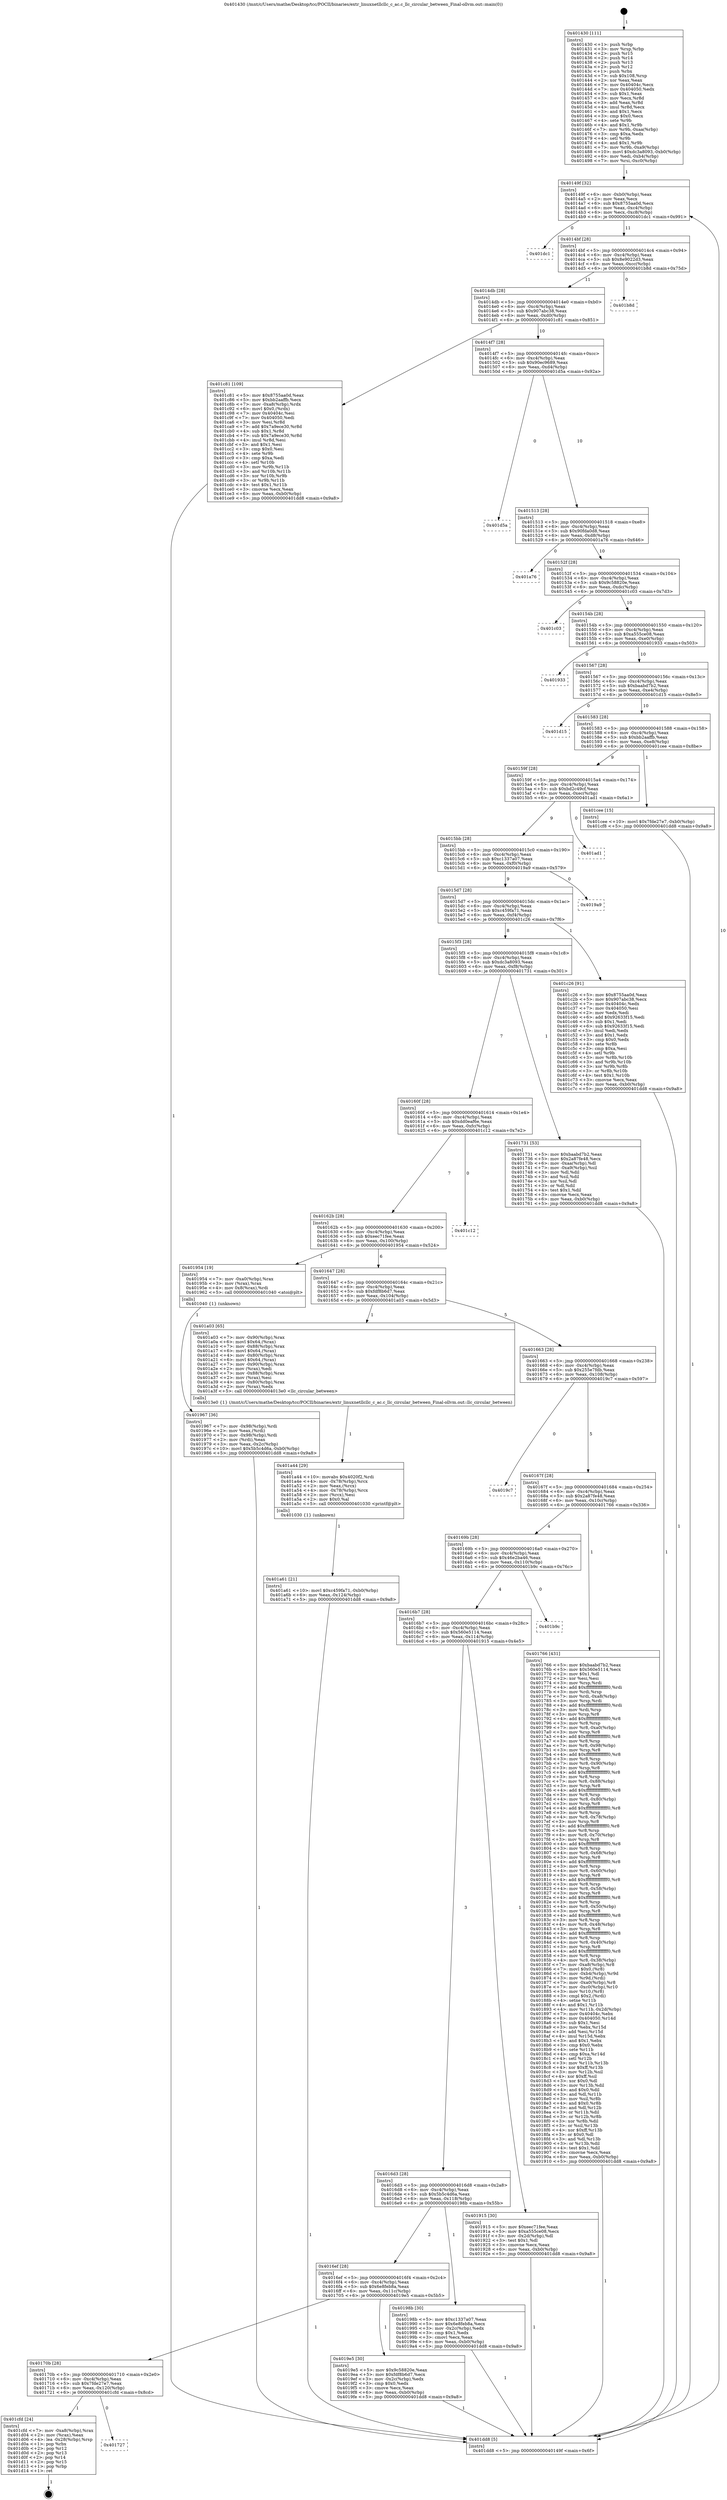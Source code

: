 digraph "0x401430" {
  label = "0x401430 (/mnt/c/Users/mathe/Desktop/tcc/POCII/binaries/extr_linuxnetllcllc_c_ac.c_llc_circular_between_Final-ollvm.out::main(0))"
  labelloc = "t"
  node[shape=record]

  Entry [label="",width=0.3,height=0.3,shape=circle,fillcolor=black,style=filled]
  "0x40149f" [label="{
     0x40149f [32]\l
     | [instrs]\l
     &nbsp;&nbsp;0x40149f \<+6\>: mov -0xb0(%rbp),%eax\l
     &nbsp;&nbsp;0x4014a5 \<+2\>: mov %eax,%ecx\l
     &nbsp;&nbsp;0x4014a7 \<+6\>: sub $0x8755aa0d,%ecx\l
     &nbsp;&nbsp;0x4014ad \<+6\>: mov %eax,-0xc4(%rbp)\l
     &nbsp;&nbsp;0x4014b3 \<+6\>: mov %ecx,-0xc8(%rbp)\l
     &nbsp;&nbsp;0x4014b9 \<+6\>: je 0000000000401dc1 \<main+0x991\>\l
  }"]
  "0x401dc1" [label="{
     0x401dc1\l
  }", style=dashed]
  "0x4014bf" [label="{
     0x4014bf [28]\l
     | [instrs]\l
     &nbsp;&nbsp;0x4014bf \<+5\>: jmp 00000000004014c4 \<main+0x94\>\l
     &nbsp;&nbsp;0x4014c4 \<+6\>: mov -0xc4(%rbp),%eax\l
     &nbsp;&nbsp;0x4014ca \<+5\>: sub $0x8e9022d3,%eax\l
     &nbsp;&nbsp;0x4014cf \<+6\>: mov %eax,-0xcc(%rbp)\l
     &nbsp;&nbsp;0x4014d5 \<+6\>: je 0000000000401b8d \<main+0x75d\>\l
  }"]
  Exit [label="",width=0.3,height=0.3,shape=circle,fillcolor=black,style=filled,peripheries=2]
  "0x401b8d" [label="{
     0x401b8d\l
  }", style=dashed]
  "0x4014db" [label="{
     0x4014db [28]\l
     | [instrs]\l
     &nbsp;&nbsp;0x4014db \<+5\>: jmp 00000000004014e0 \<main+0xb0\>\l
     &nbsp;&nbsp;0x4014e0 \<+6\>: mov -0xc4(%rbp),%eax\l
     &nbsp;&nbsp;0x4014e6 \<+5\>: sub $0x907abc38,%eax\l
     &nbsp;&nbsp;0x4014eb \<+6\>: mov %eax,-0xd0(%rbp)\l
     &nbsp;&nbsp;0x4014f1 \<+6\>: je 0000000000401c81 \<main+0x851\>\l
  }"]
  "0x401727" [label="{
     0x401727\l
  }", style=dashed]
  "0x401c81" [label="{
     0x401c81 [109]\l
     | [instrs]\l
     &nbsp;&nbsp;0x401c81 \<+5\>: mov $0x8755aa0d,%eax\l
     &nbsp;&nbsp;0x401c86 \<+5\>: mov $0xbb2aaffb,%ecx\l
     &nbsp;&nbsp;0x401c8b \<+7\>: mov -0xa8(%rbp),%rdx\l
     &nbsp;&nbsp;0x401c92 \<+6\>: movl $0x0,(%rdx)\l
     &nbsp;&nbsp;0x401c98 \<+7\>: mov 0x40404c,%esi\l
     &nbsp;&nbsp;0x401c9f \<+7\>: mov 0x404050,%edi\l
     &nbsp;&nbsp;0x401ca6 \<+3\>: mov %esi,%r8d\l
     &nbsp;&nbsp;0x401ca9 \<+7\>: add $0x7a9ece30,%r8d\l
     &nbsp;&nbsp;0x401cb0 \<+4\>: sub $0x1,%r8d\l
     &nbsp;&nbsp;0x401cb4 \<+7\>: sub $0x7a9ece30,%r8d\l
     &nbsp;&nbsp;0x401cbb \<+4\>: imul %r8d,%esi\l
     &nbsp;&nbsp;0x401cbf \<+3\>: and $0x1,%esi\l
     &nbsp;&nbsp;0x401cc2 \<+3\>: cmp $0x0,%esi\l
     &nbsp;&nbsp;0x401cc5 \<+4\>: sete %r9b\l
     &nbsp;&nbsp;0x401cc9 \<+3\>: cmp $0xa,%edi\l
     &nbsp;&nbsp;0x401ccc \<+4\>: setl %r10b\l
     &nbsp;&nbsp;0x401cd0 \<+3\>: mov %r9b,%r11b\l
     &nbsp;&nbsp;0x401cd3 \<+3\>: and %r10b,%r11b\l
     &nbsp;&nbsp;0x401cd6 \<+3\>: xor %r10b,%r9b\l
     &nbsp;&nbsp;0x401cd9 \<+3\>: or %r9b,%r11b\l
     &nbsp;&nbsp;0x401cdc \<+4\>: test $0x1,%r11b\l
     &nbsp;&nbsp;0x401ce0 \<+3\>: cmovne %ecx,%eax\l
     &nbsp;&nbsp;0x401ce3 \<+6\>: mov %eax,-0xb0(%rbp)\l
     &nbsp;&nbsp;0x401ce9 \<+5\>: jmp 0000000000401dd8 \<main+0x9a8\>\l
  }"]
  "0x4014f7" [label="{
     0x4014f7 [28]\l
     | [instrs]\l
     &nbsp;&nbsp;0x4014f7 \<+5\>: jmp 00000000004014fc \<main+0xcc\>\l
     &nbsp;&nbsp;0x4014fc \<+6\>: mov -0xc4(%rbp),%eax\l
     &nbsp;&nbsp;0x401502 \<+5\>: sub $0x90ec9689,%eax\l
     &nbsp;&nbsp;0x401507 \<+6\>: mov %eax,-0xd4(%rbp)\l
     &nbsp;&nbsp;0x40150d \<+6\>: je 0000000000401d5a \<main+0x92a\>\l
  }"]
  "0x401cfd" [label="{
     0x401cfd [24]\l
     | [instrs]\l
     &nbsp;&nbsp;0x401cfd \<+7\>: mov -0xa8(%rbp),%rax\l
     &nbsp;&nbsp;0x401d04 \<+2\>: mov (%rax),%eax\l
     &nbsp;&nbsp;0x401d06 \<+4\>: lea -0x28(%rbp),%rsp\l
     &nbsp;&nbsp;0x401d0a \<+1\>: pop %rbx\l
     &nbsp;&nbsp;0x401d0b \<+2\>: pop %r12\l
     &nbsp;&nbsp;0x401d0d \<+2\>: pop %r13\l
     &nbsp;&nbsp;0x401d0f \<+2\>: pop %r14\l
     &nbsp;&nbsp;0x401d11 \<+2\>: pop %r15\l
     &nbsp;&nbsp;0x401d13 \<+1\>: pop %rbp\l
     &nbsp;&nbsp;0x401d14 \<+1\>: ret\l
  }"]
  "0x401d5a" [label="{
     0x401d5a\l
  }", style=dashed]
  "0x401513" [label="{
     0x401513 [28]\l
     | [instrs]\l
     &nbsp;&nbsp;0x401513 \<+5\>: jmp 0000000000401518 \<main+0xe8\>\l
     &nbsp;&nbsp;0x401518 \<+6\>: mov -0xc4(%rbp),%eax\l
     &nbsp;&nbsp;0x40151e \<+5\>: sub $0x90fda0d8,%eax\l
     &nbsp;&nbsp;0x401523 \<+6\>: mov %eax,-0xd8(%rbp)\l
     &nbsp;&nbsp;0x401529 \<+6\>: je 0000000000401a76 \<main+0x646\>\l
  }"]
  "0x401a61" [label="{
     0x401a61 [21]\l
     | [instrs]\l
     &nbsp;&nbsp;0x401a61 \<+10\>: movl $0xc459fa71,-0xb0(%rbp)\l
     &nbsp;&nbsp;0x401a6b \<+6\>: mov %eax,-0x124(%rbp)\l
     &nbsp;&nbsp;0x401a71 \<+5\>: jmp 0000000000401dd8 \<main+0x9a8\>\l
  }"]
  "0x401a76" [label="{
     0x401a76\l
  }", style=dashed]
  "0x40152f" [label="{
     0x40152f [28]\l
     | [instrs]\l
     &nbsp;&nbsp;0x40152f \<+5\>: jmp 0000000000401534 \<main+0x104\>\l
     &nbsp;&nbsp;0x401534 \<+6\>: mov -0xc4(%rbp),%eax\l
     &nbsp;&nbsp;0x40153a \<+5\>: sub $0x9c58820e,%eax\l
     &nbsp;&nbsp;0x40153f \<+6\>: mov %eax,-0xdc(%rbp)\l
     &nbsp;&nbsp;0x401545 \<+6\>: je 0000000000401c03 \<main+0x7d3\>\l
  }"]
  "0x401a44" [label="{
     0x401a44 [29]\l
     | [instrs]\l
     &nbsp;&nbsp;0x401a44 \<+10\>: movabs $0x4020f2,%rdi\l
     &nbsp;&nbsp;0x401a4e \<+4\>: mov -0x78(%rbp),%rcx\l
     &nbsp;&nbsp;0x401a52 \<+2\>: mov %eax,(%rcx)\l
     &nbsp;&nbsp;0x401a54 \<+4\>: mov -0x78(%rbp),%rcx\l
     &nbsp;&nbsp;0x401a58 \<+2\>: mov (%rcx),%esi\l
     &nbsp;&nbsp;0x401a5a \<+2\>: mov $0x0,%al\l
     &nbsp;&nbsp;0x401a5c \<+5\>: call 0000000000401030 \<printf@plt\>\l
     | [calls]\l
     &nbsp;&nbsp;0x401030 \{1\} (unknown)\l
  }"]
  "0x401c03" [label="{
     0x401c03\l
  }", style=dashed]
  "0x40154b" [label="{
     0x40154b [28]\l
     | [instrs]\l
     &nbsp;&nbsp;0x40154b \<+5\>: jmp 0000000000401550 \<main+0x120\>\l
     &nbsp;&nbsp;0x401550 \<+6\>: mov -0xc4(%rbp),%eax\l
     &nbsp;&nbsp;0x401556 \<+5\>: sub $0xa555ce08,%eax\l
     &nbsp;&nbsp;0x40155b \<+6\>: mov %eax,-0xe0(%rbp)\l
     &nbsp;&nbsp;0x401561 \<+6\>: je 0000000000401933 \<main+0x503\>\l
  }"]
  "0x40170b" [label="{
     0x40170b [28]\l
     | [instrs]\l
     &nbsp;&nbsp;0x40170b \<+5\>: jmp 0000000000401710 \<main+0x2e0\>\l
     &nbsp;&nbsp;0x401710 \<+6\>: mov -0xc4(%rbp),%eax\l
     &nbsp;&nbsp;0x401716 \<+5\>: sub $0x7fde27e7,%eax\l
     &nbsp;&nbsp;0x40171b \<+6\>: mov %eax,-0x120(%rbp)\l
     &nbsp;&nbsp;0x401721 \<+6\>: je 0000000000401cfd \<main+0x8cd\>\l
  }"]
  "0x401933" [label="{
     0x401933\l
  }", style=dashed]
  "0x401567" [label="{
     0x401567 [28]\l
     | [instrs]\l
     &nbsp;&nbsp;0x401567 \<+5\>: jmp 000000000040156c \<main+0x13c\>\l
     &nbsp;&nbsp;0x40156c \<+6\>: mov -0xc4(%rbp),%eax\l
     &nbsp;&nbsp;0x401572 \<+5\>: sub $0xbaabd7b2,%eax\l
     &nbsp;&nbsp;0x401577 \<+6\>: mov %eax,-0xe4(%rbp)\l
     &nbsp;&nbsp;0x40157d \<+6\>: je 0000000000401d15 \<main+0x8e5\>\l
  }"]
  "0x4019e5" [label="{
     0x4019e5 [30]\l
     | [instrs]\l
     &nbsp;&nbsp;0x4019e5 \<+5\>: mov $0x9c58820e,%eax\l
     &nbsp;&nbsp;0x4019ea \<+5\>: mov $0xfdf8b6d7,%ecx\l
     &nbsp;&nbsp;0x4019ef \<+3\>: mov -0x2c(%rbp),%edx\l
     &nbsp;&nbsp;0x4019f2 \<+3\>: cmp $0x0,%edx\l
     &nbsp;&nbsp;0x4019f5 \<+3\>: cmove %ecx,%eax\l
     &nbsp;&nbsp;0x4019f8 \<+6\>: mov %eax,-0xb0(%rbp)\l
     &nbsp;&nbsp;0x4019fe \<+5\>: jmp 0000000000401dd8 \<main+0x9a8\>\l
  }"]
  "0x401d15" [label="{
     0x401d15\l
  }", style=dashed]
  "0x401583" [label="{
     0x401583 [28]\l
     | [instrs]\l
     &nbsp;&nbsp;0x401583 \<+5\>: jmp 0000000000401588 \<main+0x158\>\l
     &nbsp;&nbsp;0x401588 \<+6\>: mov -0xc4(%rbp),%eax\l
     &nbsp;&nbsp;0x40158e \<+5\>: sub $0xbb2aaffb,%eax\l
     &nbsp;&nbsp;0x401593 \<+6\>: mov %eax,-0xe8(%rbp)\l
     &nbsp;&nbsp;0x401599 \<+6\>: je 0000000000401cee \<main+0x8be\>\l
  }"]
  "0x4016ef" [label="{
     0x4016ef [28]\l
     | [instrs]\l
     &nbsp;&nbsp;0x4016ef \<+5\>: jmp 00000000004016f4 \<main+0x2c4\>\l
     &nbsp;&nbsp;0x4016f4 \<+6\>: mov -0xc4(%rbp),%eax\l
     &nbsp;&nbsp;0x4016fa \<+5\>: sub $0x6e8feb8a,%eax\l
     &nbsp;&nbsp;0x4016ff \<+6\>: mov %eax,-0x11c(%rbp)\l
     &nbsp;&nbsp;0x401705 \<+6\>: je 00000000004019e5 \<main+0x5b5\>\l
  }"]
  "0x401cee" [label="{
     0x401cee [15]\l
     | [instrs]\l
     &nbsp;&nbsp;0x401cee \<+10\>: movl $0x7fde27e7,-0xb0(%rbp)\l
     &nbsp;&nbsp;0x401cf8 \<+5\>: jmp 0000000000401dd8 \<main+0x9a8\>\l
  }"]
  "0x40159f" [label="{
     0x40159f [28]\l
     | [instrs]\l
     &nbsp;&nbsp;0x40159f \<+5\>: jmp 00000000004015a4 \<main+0x174\>\l
     &nbsp;&nbsp;0x4015a4 \<+6\>: mov -0xc4(%rbp),%eax\l
     &nbsp;&nbsp;0x4015aa \<+5\>: sub $0xbd2c49cf,%eax\l
     &nbsp;&nbsp;0x4015af \<+6\>: mov %eax,-0xec(%rbp)\l
     &nbsp;&nbsp;0x4015b5 \<+6\>: je 0000000000401ad1 \<main+0x6a1\>\l
  }"]
  "0x40198b" [label="{
     0x40198b [30]\l
     | [instrs]\l
     &nbsp;&nbsp;0x40198b \<+5\>: mov $0xc1337a07,%eax\l
     &nbsp;&nbsp;0x401990 \<+5\>: mov $0x6e8feb8a,%ecx\l
     &nbsp;&nbsp;0x401995 \<+3\>: mov -0x2c(%rbp),%edx\l
     &nbsp;&nbsp;0x401998 \<+3\>: cmp $0x1,%edx\l
     &nbsp;&nbsp;0x40199b \<+3\>: cmovl %ecx,%eax\l
     &nbsp;&nbsp;0x40199e \<+6\>: mov %eax,-0xb0(%rbp)\l
     &nbsp;&nbsp;0x4019a4 \<+5\>: jmp 0000000000401dd8 \<main+0x9a8\>\l
  }"]
  "0x401ad1" [label="{
     0x401ad1\l
  }", style=dashed]
  "0x4015bb" [label="{
     0x4015bb [28]\l
     | [instrs]\l
     &nbsp;&nbsp;0x4015bb \<+5\>: jmp 00000000004015c0 \<main+0x190\>\l
     &nbsp;&nbsp;0x4015c0 \<+6\>: mov -0xc4(%rbp),%eax\l
     &nbsp;&nbsp;0x4015c6 \<+5\>: sub $0xc1337a07,%eax\l
     &nbsp;&nbsp;0x4015cb \<+6\>: mov %eax,-0xf0(%rbp)\l
     &nbsp;&nbsp;0x4015d1 \<+6\>: je 00000000004019a9 \<main+0x579\>\l
  }"]
  "0x401967" [label="{
     0x401967 [36]\l
     | [instrs]\l
     &nbsp;&nbsp;0x401967 \<+7\>: mov -0x98(%rbp),%rdi\l
     &nbsp;&nbsp;0x40196e \<+2\>: mov %eax,(%rdi)\l
     &nbsp;&nbsp;0x401970 \<+7\>: mov -0x98(%rbp),%rdi\l
     &nbsp;&nbsp;0x401977 \<+2\>: mov (%rdi),%eax\l
     &nbsp;&nbsp;0x401979 \<+3\>: mov %eax,-0x2c(%rbp)\l
     &nbsp;&nbsp;0x40197c \<+10\>: movl $0x5b5c4d6a,-0xb0(%rbp)\l
     &nbsp;&nbsp;0x401986 \<+5\>: jmp 0000000000401dd8 \<main+0x9a8\>\l
  }"]
  "0x4019a9" [label="{
     0x4019a9\l
  }", style=dashed]
  "0x4015d7" [label="{
     0x4015d7 [28]\l
     | [instrs]\l
     &nbsp;&nbsp;0x4015d7 \<+5\>: jmp 00000000004015dc \<main+0x1ac\>\l
     &nbsp;&nbsp;0x4015dc \<+6\>: mov -0xc4(%rbp),%eax\l
     &nbsp;&nbsp;0x4015e2 \<+5\>: sub $0xc459fa71,%eax\l
     &nbsp;&nbsp;0x4015e7 \<+6\>: mov %eax,-0xf4(%rbp)\l
     &nbsp;&nbsp;0x4015ed \<+6\>: je 0000000000401c26 \<main+0x7f6\>\l
  }"]
  "0x4016d3" [label="{
     0x4016d3 [28]\l
     | [instrs]\l
     &nbsp;&nbsp;0x4016d3 \<+5\>: jmp 00000000004016d8 \<main+0x2a8\>\l
     &nbsp;&nbsp;0x4016d8 \<+6\>: mov -0xc4(%rbp),%eax\l
     &nbsp;&nbsp;0x4016de \<+5\>: sub $0x5b5c4d6a,%eax\l
     &nbsp;&nbsp;0x4016e3 \<+6\>: mov %eax,-0x118(%rbp)\l
     &nbsp;&nbsp;0x4016e9 \<+6\>: je 000000000040198b \<main+0x55b\>\l
  }"]
  "0x401c26" [label="{
     0x401c26 [91]\l
     | [instrs]\l
     &nbsp;&nbsp;0x401c26 \<+5\>: mov $0x8755aa0d,%eax\l
     &nbsp;&nbsp;0x401c2b \<+5\>: mov $0x907abc38,%ecx\l
     &nbsp;&nbsp;0x401c30 \<+7\>: mov 0x40404c,%edx\l
     &nbsp;&nbsp;0x401c37 \<+7\>: mov 0x404050,%esi\l
     &nbsp;&nbsp;0x401c3e \<+2\>: mov %edx,%edi\l
     &nbsp;&nbsp;0x401c40 \<+6\>: add $0x92633f15,%edi\l
     &nbsp;&nbsp;0x401c46 \<+3\>: sub $0x1,%edi\l
     &nbsp;&nbsp;0x401c49 \<+6\>: sub $0x92633f15,%edi\l
     &nbsp;&nbsp;0x401c4f \<+3\>: imul %edi,%edx\l
     &nbsp;&nbsp;0x401c52 \<+3\>: and $0x1,%edx\l
     &nbsp;&nbsp;0x401c55 \<+3\>: cmp $0x0,%edx\l
     &nbsp;&nbsp;0x401c58 \<+4\>: sete %r8b\l
     &nbsp;&nbsp;0x401c5c \<+3\>: cmp $0xa,%esi\l
     &nbsp;&nbsp;0x401c5f \<+4\>: setl %r9b\l
     &nbsp;&nbsp;0x401c63 \<+3\>: mov %r8b,%r10b\l
     &nbsp;&nbsp;0x401c66 \<+3\>: and %r9b,%r10b\l
     &nbsp;&nbsp;0x401c69 \<+3\>: xor %r9b,%r8b\l
     &nbsp;&nbsp;0x401c6c \<+3\>: or %r8b,%r10b\l
     &nbsp;&nbsp;0x401c6f \<+4\>: test $0x1,%r10b\l
     &nbsp;&nbsp;0x401c73 \<+3\>: cmovne %ecx,%eax\l
     &nbsp;&nbsp;0x401c76 \<+6\>: mov %eax,-0xb0(%rbp)\l
     &nbsp;&nbsp;0x401c7c \<+5\>: jmp 0000000000401dd8 \<main+0x9a8\>\l
  }"]
  "0x4015f3" [label="{
     0x4015f3 [28]\l
     | [instrs]\l
     &nbsp;&nbsp;0x4015f3 \<+5\>: jmp 00000000004015f8 \<main+0x1c8\>\l
     &nbsp;&nbsp;0x4015f8 \<+6\>: mov -0xc4(%rbp),%eax\l
     &nbsp;&nbsp;0x4015fe \<+5\>: sub $0xdc3a8093,%eax\l
     &nbsp;&nbsp;0x401603 \<+6\>: mov %eax,-0xf8(%rbp)\l
     &nbsp;&nbsp;0x401609 \<+6\>: je 0000000000401731 \<main+0x301\>\l
  }"]
  "0x401915" [label="{
     0x401915 [30]\l
     | [instrs]\l
     &nbsp;&nbsp;0x401915 \<+5\>: mov $0xeec71fee,%eax\l
     &nbsp;&nbsp;0x40191a \<+5\>: mov $0xa555ce08,%ecx\l
     &nbsp;&nbsp;0x40191f \<+3\>: mov -0x2d(%rbp),%dl\l
     &nbsp;&nbsp;0x401922 \<+3\>: test $0x1,%dl\l
     &nbsp;&nbsp;0x401925 \<+3\>: cmovne %ecx,%eax\l
     &nbsp;&nbsp;0x401928 \<+6\>: mov %eax,-0xb0(%rbp)\l
     &nbsp;&nbsp;0x40192e \<+5\>: jmp 0000000000401dd8 \<main+0x9a8\>\l
  }"]
  "0x401731" [label="{
     0x401731 [53]\l
     | [instrs]\l
     &nbsp;&nbsp;0x401731 \<+5\>: mov $0xbaabd7b2,%eax\l
     &nbsp;&nbsp;0x401736 \<+5\>: mov $0x2a87fe48,%ecx\l
     &nbsp;&nbsp;0x40173b \<+6\>: mov -0xaa(%rbp),%dl\l
     &nbsp;&nbsp;0x401741 \<+7\>: mov -0xa9(%rbp),%sil\l
     &nbsp;&nbsp;0x401748 \<+3\>: mov %dl,%dil\l
     &nbsp;&nbsp;0x40174b \<+3\>: and %sil,%dil\l
     &nbsp;&nbsp;0x40174e \<+3\>: xor %sil,%dl\l
     &nbsp;&nbsp;0x401751 \<+3\>: or %dl,%dil\l
     &nbsp;&nbsp;0x401754 \<+4\>: test $0x1,%dil\l
     &nbsp;&nbsp;0x401758 \<+3\>: cmovne %ecx,%eax\l
     &nbsp;&nbsp;0x40175b \<+6\>: mov %eax,-0xb0(%rbp)\l
     &nbsp;&nbsp;0x401761 \<+5\>: jmp 0000000000401dd8 \<main+0x9a8\>\l
  }"]
  "0x40160f" [label="{
     0x40160f [28]\l
     | [instrs]\l
     &nbsp;&nbsp;0x40160f \<+5\>: jmp 0000000000401614 \<main+0x1e4\>\l
     &nbsp;&nbsp;0x401614 \<+6\>: mov -0xc4(%rbp),%eax\l
     &nbsp;&nbsp;0x40161a \<+5\>: sub $0xdd0eaf6e,%eax\l
     &nbsp;&nbsp;0x40161f \<+6\>: mov %eax,-0xfc(%rbp)\l
     &nbsp;&nbsp;0x401625 \<+6\>: je 0000000000401c12 \<main+0x7e2\>\l
  }"]
  "0x401dd8" [label="{
     0x401dd8 [5]\l
     | [instrs]\l
     &nbsp;&nbsp;0x401dd8 \<+5\>: jmp 000000000040149f \<main+0x6f\>\l
  }"]
  "0x401430" [label="{
     0x401430 [111]\l
     | [instrs]\l
     &nbsp;&nbsp;0x401430 \<+1\>: push %rbp\l
     &nbsp;&nbsp;0x401431 \<+3\>: mov %rsp,%rbp\l
     &nbsp;&nbsp;0x401434 \<+2\>: push %r15\l
     &nbsp;&nbsp;0x401436 \<+2\>: push %r14\l
     &nbsp;&nbsp;0x401438 \<+2\>: push %r13\l
     &nbsp;&nbsp;0x40143a \<+2\>: push %r12\l
     &nbsp;&nbsp;0x40143c \<+1\>: push %rbx\l
     &nbsp;&nbsp;0x40143d \<+7\>: sub $0x108,%rsp\l
     &nbsp;&nbsp;0x401444 \<+2\>: xor %eax,%eax\l
     &nbsp;&nbsp;0x401446 \<+7\>: mov 0x40404c,%ecx\l
     &nbsp;&nbsp;0x40144d \<+7\>: mov 0x404050,%edx\l
     &nbsp;&nbsp;0x401454 \<+3\>: sub $0x1,%eax\l
     &nbsp;&nbsp;0x401457 \<+3\>: mov %ecx,%r8d\l
     &nbsp;&nbsp;0x40145a \<+3\>: add %eax,%r8d\l
     &nbsp;&nbsp;0x40145d \<+4\>: imul %r8d,%ecx\l
     &nbsp;&nbsp;0x401461 \<+3\>: and $0x1,%ecx\l
     &nbsp;&nbsp;0x401464 \<+3\>: cmp $0x0,%ecx\l
     &nbsp;&nbsp;0x401467 \<+4\>: sete %r9b\l
     &nbsp;&nbsp;0x40146b \<+4\>: and $0x1,%r9b\l
     &nbsp;&nbsp;0x40146f \<+7\>: mov %r9b,-0xaa(%rbp)\l
     &nbsp;&nbsp;0x401476 \<+3\>: cmp $0xa,%edx\l
     &nbsp;&nbsp;0x401479 \<+4\>: setl %r9b\l
     &nbsp;&nbsp;0x40147d \<+4\>: and $0x1,%r9b\l
     &nbsp;&nbsp;0x401481 \<+7\>: mov %r9b,-0xa9(%rbp)\l
     &nbsp;&nbsp;0x401488 \<+10\>: movl $0xdc3a8093,-0xb0(%rbp)\l
     &nbsp;&nbsp;0x401492 \<+6\>: mov %edi,-0xb4(%rbp)\l
     &nbsp;&nbsp;0x401498 \<+7\>: mov %rsi,-0xc0(%rbp)\l
  }"]
  "0x4016b7" [label="{
     0x4016b7 [28]\l
     | [instrs]\l
     &nbsp;&nbsp;0x4016b7 \<+5\>: jmp 00000000004016bc \<main+0x28c\>\l
     &nbsp;&nbsp;0x4016bc \<+6\>: mov -0xc4(%rbp),%eax\l
     &nbsp;&nbsp;0x4016c2 \<+5\>: sub $0x560e5114,%eax\l
     &nbsp;&nbsp;0x4016c7 \<+6\>: mov %eax,-0x114(%rbp)\l
     &nbsp;&nbsp;0x4016cd \<+6\>: je 0000000000401915 \<main+0x4e5\>\l
  }"]
  "0x401c12" [label="{
     0x401c12\l
  }", style=dashed]
  "0x40162b" [label="{
     0x40162b [28]\l
     | [instrs]\l
     &nbsp;&nbsp;0x40162b \<+5\>: jmp 0000000000401630 \<main+0x200\>\l
     &nbsp;&nbsp;0x401630 \<+6\>: mov -0xc4(%rbp),%eax\l
     &nbsp;&nbsp;0x401636 \<+5\>: sub $0xeec71fee,%eax\l
     &nbsp;&nbsp;0x40163b \<+6\>: mov %eax,-0x100(%rbp)\l
     &nbsp;&nbsp;0x401641 \<+6\>: je 0000000000401954 \<main+0x524\>\l
  }"]
  "0x401b9c" [label="{
     0x401b9c\l
  }", style=dashed]
  "0x401954" [label="{
     0x401954 [19]\l
     | [instrs]\l
     &nbsp;&nbsp;0x401954 \<+7\>: mov -0xa0(%rbp),%rax\l
     &nbsp;&nbsp;0x40195b \<+3\>: mov (%rax),%rax\l
     &nbsp;&nbsp;0x40195e \<+4\>: mov 0x8(%rax),%rdi\l
     &nbsp;&nbsp;0x401962 \<+5\>: call 0000000000401040 \<atoi@plt\>\l
     | [calls]\l
     &nbsp;&nbsp;0x401040 \{1\} (unknown)\l
  }"]
  "0x401647" [label="{
     0x401647 [28]\l
     | [instrs]\l
     &nbsp;&nbsp;0x401647 \<+5\>: jmp 000000000040164c \<main+0x21c\>\l
     &nbsp;&nbsp;0x40164c \<+6\>: mov -0xc4(%rbp),%eax\l
     &nbsp;&nbsp;0x401652 \<+5\>: sub $0xfdf8b6d7,%eax\l
     &nbsp;&nbsp;0x401657 \<+6\>: mov %eax,-0x104(%rbp)\l
     &nbsp;&nbsp;0x40165d \<+6\>: je 0000000000401a03 \<main+0x5d3\>\l
  }"]
  "0x40169b" [label="{
     0x40169b [28]\l
     | [instrs]\l
     &nbsp;&nbsp;0x40169b \<+5\>: jmp 00000000004016a0 \<main+0x270\>\l
     &nbsp;&nbsp;0x4016a0 \<+6\>: mov -0xc4(%rbp),%eax\l
     &nbsp;&nbsp;0x4016a6 \<+5\>: sub $0x46e2ba46,%eax\l
     &nbsp;&nbsp;0x4016ab \<+6\>: mov %eax,-0x110(%rbp)\l
     &nbsp;&nbsp;0x4016b1 \<+6\>: je 0000000000401b9c \<main+0x76c\>\l
  }"]
  "0x401a03" [label="{
     0x401a03 [65]\l
     | [instrs]\l
     &nbsp;&nbsp;0x401a03 \<+7\>: mov -0x90(%rbp),%rax\l
     &nbsp;&nbsp;0x401a0a \<+6\>: movl $0x64,(%rax)\l
     &nbsp;&nbsp;0x401a10 \<+7\>: mov -0x88(%rbp),%rax\l
     &nbsp;&nbsp;0x401a17 \<+6\>: movl $0x64,(%rax)\l
     &nbsp;&nbsp;0x401a1d \<+4\>: mov -0x80(%rbp),%rax\l
     &nbsp;&nbsp;0x401a21 \<+6\>: movl $0x64,(%rax)\l
     &nbsp;&nbsp;0x401a27 \<+7\>: mov -0x90(%rbp),%rax\l
     &nbsp;&nbsp;0x401a2e \<+2\>: mov (%rax),%edi\l
     &nbsp;&nbsp;0x401a30 \<+7\>: mov -0x88(%rbp),%rax\l
     &nbsp;&nbsp;0x401a37 \<+2\>: mov (%rax),%esi\l
     &nbsp;&nbsp;0x401a39 \<+4\>: mov -0x80(%rbp),%rax\l
     &nbsp;&nbsp;0x401a3d \<+2\>: mov (%rax),%edx\l
     &nbsp;&nbsp;0x401a3f \<+5\>: call 00000000004013e0 \<llc_circular_between\>\l
     | [calls]\l
     &nbsp;&nbsp;0x4013e0 \{1\} (/mnt/c/Users/mathe/Desktop/tcc/POCII/binaries/extr_linuxnetllcllc_c_ac.c_llc_circular_between_Final-ollvm.out::llc_circular_between)\l
  }"]
  "0x401663" [label="{
     0x401663 [28]\l
     | [instrs]\l
     &nbsp;&nbsp;0x401663 \<+5\>: jmp 0000000000401668 \<main+0x238\>\l
     &nbsp;&nbsp;0x401668 \<+6\>: mov -0xc4(%rbp),%eax\l
     &nbsp;&nbsp;0x40166e \<+5\>: sub $0x255e7fdb,%eax\l
     &nbsp;&nbsp;0x401673 \<+6\>: mov %eax,-0x108(%rbp)\l
     &nbsp;&nbsp;0x401679 \<+6\>: je 00000000004019c7 \<main+0x597\>\l
  }"]
  "0x401766" [label="{
     0x401766 [431]\l
     | [instrs]\l
     &nbsp;&nbsp;0x401766 \<+5\>: mov $0xbaabd7b2,%eax\l
     &nbsp;&nbsp;0x40176b \<+5\>: mov $0x560e5114,%ecx\l
     &nbsp;&nbsp;0x401770 \<+2\>: mov $0x1,%dl\l
     &nbsp;&nbsp;0x401772 \<+2\>: xor %esi,%esi\l
     &nbsp;&nbsp;0x401774 \<+3\>: mov %rsp,%rdi\l
     &nbsp;&nbsp;0x401777 \<+4\>: add $0xfffffffffffffff0,%rdi\l
     &nbsp;&nbsp;0x40177b \<+3\>: mov %rdi,%rsp\l
     &nbsp;&nbsp;0x40177e \<+7\>: mov %rdi,-0xa8(%rbp)\l
     &nbsp;&nbsp;0x401785 \<+3\>: mov %rsp,%rdi\l
     &nbsp;&nbsp;0x401788 \<+4\>: add $0xfffffffffffffff0,%rdi\l
     &nbsp;&nbsp;0x40178c \<+3\>: mov %rdi,%rsp\l
     &nbsp;&nbsp;0x40178f \<+3\>: mov %rsp,%r8\l
     &nbsp;&nbsp;0x401792 \<+4\>: add $0xfffffffffffffff0,%r8\l
     &nbsp;&nbsp;0x401796 \<+3\>: mov %r8,%rsp\l
     &nbsp;&nbsp;0x401799 \<+7\>: mov %r8,-0xa0(%rbp)\l
     &nbsp;&nbsp;0x4017a0 \<+3\>: mov %rsp,%r8\l
     &nbsp;&nbsp;0x4017a3 \<+4\>: add $0xfffffffffffffff0,%r8\l
     &nbsp;&nbsp;0x4017a7 \<+3\>: mov %r8,%rsp\l
     &nbsp;&nbsp;0x4017aa \<+7\>: mov %r8,-0x98(%rbp)\l
     &nbsp;&nbsp;0x4017b1 \<+3\>: mov %rsp,%r8\l
     &nbsp;&nbsp;0x4017b4 \<+4\>: add $0xfffffffffffffff0,%r8\l
     &nbsp;&nbsp;0x4017b8 \<+3\>: mov %r8,%rsp\l
     &nbsp;&nbsp;0x4017bb \<+7\>: mov %r8,-0x90(%rbp)\l
     &nbsp;&nbsp;0x4017c2 \<+3\>: mov %rsp,%r8\l
     &nbsp;&nbsp;0x4017c5 \<+4\>: add $0xfffffffffffffff0,%r8\l
     &nbsp;&nbsp;0x4017c9 \<+3\>: mov %r8,%rsp\l
     &nbsp;&nbsp;0x4017cc \<+7\>: mov %r8,-0x88(%rbp)\l
     &nbsp;&nbsp;0x4017d3 \<+3\>: mov %rsp,%r8\l
     &nbsp;&nbsp;0x4017d6 \<+4\>: add $0xfffffffffffffff0,%r8\l
     &nbsp;&nbsp;0x4017da \<+3\>: mov %r8,%rsp\l
     &nbsp;&nbsp;0x4017dd \<+4\>: mov %r8,-0x80(%rbp)\l
     &nbsp;&nbsp;0x4017e1 \<+3\>: mov %rsp,%r8\l
     &nbsp;&nbsp;0x4017e4 \<+4\>: add $0xfffffffffffffff0,%r8\l
     &nbsp;&nbsp;0x4017e8 \<+3\>: mov %r8,%rsp\l
     &nbsp;&nbsp;0x4017eb \<+4\>: mov %r8,-0x78(%rbp)\l
     &nbsp;&nbsp;0x4017ef \<+3\>: mov %rsp,%r8\l
     &nbsp;&nbsp;0x4017f2 \<+4\>: add $0xfffffffffffffff0,%r8\l
     &nbsp;&nbsp;0x4017f6 \<+3\>: mov %r8,%rsp\l
     &nbsp;&nbsp;0x4017f9 \<+4\>: mov %r8,-0x70(%rbp)\l
     &nbsp;&nbsp;0x4017fd \<+3\>: mov %rsp,%r8\l
     &nbsp;&nbsp;0x401800 \<+4\>: add $0xfffffffffffffff0,%r8\l
     &nbsp;&nbsp;0x401804 \<+3\>: mov %r8,%rsp\l
     &nbsp;&nbsp;0x401807 \<+4\>: mov %r8,-0x68(%rbp)\l
     &nbsp;&nbsp;0x40180b \<+3\>: mov %rsp,%r8\l
     &nbsp;&nbsp;0x40180e \<+4\>: add $0xfffffffffffffff0,%r8\l
     &nbsp;&nbsp;0x401812 \<+3\>: mov %r8,%rsp\l
     &nbsp;&nbsp;0x401815 \<+4\>: mov %r8,-0x60(%rbp)\l
     &nbsp;&nbsp;0x401819 \<+3\>: mov %rsp,%r8\l
     &nbsp;&nbsp;0x40181c \<+4\>: add $0xfffffffffffffff0,%r8\l
     &nbsp;&nbsp;0x401820 \<+3\>: mov %r8,%rsp\l
     &nbsp;&nbsp;0x401823 \<+4\>: mov %r8,-0x58(%rbp)\l
     &nbsp;&nbsp;0x401827 \<+3\>: mov %rsp,%r8\l
     &nbsp;&nbsp;0x40182a \<+4\>: add $0xfffffffffffffff0,%r8\l
     &nbsp;&nbsp;0x40182e \<+3\>: mov %r8,%rsp\l
     &nbsp;&nbsp;0x401831 \<+4\>: mov %r8,-0x50(%rbp)\l
     &nbsp;&nbsp;0x401835 \<+3\>: mov %rsp,%r8\l
     &nbsp;&nbsp;0x401838 \<+4\>: add $0xfffffffffffffff0,%r8\l
     &nbsp;&nbsp;0x40183c \<+3\>: mov %r8,%rsp\l
     &nbsp;&nbsp;0x40183f \<+4\>: mov %r8,-0x48(%rbp)\l
     &nbsp;&nbsp;0x401843 \<+3\>: mov %rsp,%r8\l
     &nbsp;&nbsp;0x401846 \<+4\>: add $0xfffffffffffffff0,%r8\l
     &nbsp;&nbsp;0x40184a \<+3\>: mov %r8,%rsp\l
     &nbsp;&nbsp;0x40184d \<+4\>: mov %r8,-0x40(%rbp)\l
     &nbsp;&nbsp;0x401851 \<+3\>: mov %rsp,%r8\l
     &nbsp;&nbsp;0x401854 \<+4\>: add $0xfffffffffffffff0,%r8\l
     &nbsp;&nbsp;0x401858 \<+3\>: mov %r8,%rsp\l
     &nbsp;&nbsp;0x40185b \<+4\>: mov %r8,-0x38(%rbp)\l
     &nbsp;&nbsp;0x40185f \<+7\>: mov -0xa8(%rbp),%r8\l
     &nbsp;&nbsp;0x401866 \<+7\>: movl $0x0,(%r8)\l
     &nbsp;&nbsp;0x40186d \<+7\>: mov -0xb4(%rbp),%r9d\l
     &nbsp;&nbsp;0x401874 \<+3\>: mov %r9d,(%rdi)\l
     &nbsp;&nbsp;0x401877 \<+7\>: mov -0xa0(%rbp),%r8\l
     &nbsp;&nbsp;0x40187e \<+7\>: mov -0xc0(%rbp),%r10\l
     &nbsp;&nbsp;0x401885 \<+3\>: mov %r10,(%r8)\l
     &nbsp;&nbsp;0x401888 \<+3\>: cmpl $0x2,(%rdi)\l
     &nbsp;&nbsp;0x40188b \<+4\>: setne %r11b\l
     &nbsp;&nbsp;0x40188f \<+4\>: and $0x1,%r11b\l
     &nbsp;&nbsp;0x401893 \<+4\>: mov %r11b,-0x2d(%rbp)\l
     &nbsp;&nbsp;0x401897 \<+7\>: mov 0x40404c,%ebx\l
     &nbsp;&nbsp;0x40189e \<+8\>: mov 0x404050,%r14d\l
     &nbsp;&nbsp;0x4018a6 \<+3\>: sub $0x1,%esi\l
     &nbsp;&nbsp;0x4018a9 \<+3\>: mov %ebx,%r15d\l
     &nbsp;&nbsp;0x4018ac \<+3\>: add %esi,%r15d\l
     &nbsp;&nbsp;0x4018af \<+4\>: imul %r15d,%ebx\l
     &nbsp;&nbsp;0x4018b3 \<+3\>: and $0x1,%ebx\l
     &nbsp;&nbsp;0x4018b6 \<+3\>: cmp $0x0,%ebx\l
     &nbsp;&nbsp;0x4018b9 \<+4\>: sete %r11b\l
     &nbsp;&nbsp;0x4018bd \<+4\>: cmp $0xa,%r14d\l
     &nbsp;&nbsp;0x4018c1 \<+4\>: setl %r12b\l
     &nbsp;&nbsp;0x4018c5 \<+3\>: mov %r11b,%r13b\l
     &nbsp;&nbsp;0x4018c8 \<+4\>: xor $0xff,%r13b\l
     &nbsp;&nbsp;0x4018cc \<+3\>: mov %r12b,%sil\l
     &nbsp;&nbsp;0x4018cf \<+4\>: xor $0xff,%sil\l
     &nbsp;&nbsp;0x4018d3 \<+3\>: xor $0x0,%dl\l
     &nbsp;&nbsp;0x4018d6 \<+3\>: mov %r13b,%dil\l
     &nbsp;&nbsp;0x4018d9 \<+4\>: and $0x0,%dil\l
     &nbsp;&nbsp;0x4018dd \<+3\>: and %dl,%r11b\l
     &nbsp;&nbsp;0x4018e0 \<+3\>: mov %sil,%r8b\l
     &nbsp;&nbsp;0x4018e3 \<+4\>: and $0x0,%r8b\l
     &nbsp;&nbsp;0x4018e7 \<+3\>: and %dl,%r12b\l
     &nbsp;&nbsp;0x4018ea \<+3\>: or %r11b,%dil\l
     &nbsp;&nbsp;0x4018ed \<+3\>: or %r12b,%r8b\l
     &nbsp;&nbsp;0x4018f0 \<+3\>: xor %r8b,%dil\l
     &nbsp;&nbsp;0x4018f3 \<+3\>: or %sil,%r13b\l
     &nbsp;&nbsp;0x4018f6 \<+4\>: xor $0xff,%r13b\l
     &nbsp;&nbsp;0x4018fa \<+3\>: or $0x0,%dl\l
     &nbsp;&nbsp;0x4018fd \<+3\>: and %dl,%r13b\l
     &nbsp;&nbsp;0x401900 \<+3\>: or %r13b,%dil\l
     &nbsp;&nbsp;0x401903 \<+4\>: test $0x1,%dil\l
     &nbsp;&nbsp;0x401907 \<+3\>: cmovne %ecx,%eax\l
     &nbsp;&nbsp;0x40190a \<+6\>: mov %eax,-0xb0(%rbp)\l
     &nbsp;&nbsp;0x401910 \<+5\>: jmp 0000000000401dd8 \<main+0x9a8\>\l
  }"]
  "0x4019c7" [label="{
     0x4019c7\l
  }", style=dashed]
  "0x40167f" [label="{
     0x40167f [28]\l
     | [instrs]\l
     &nbsp;&nbsp;0x40167f \<+5\>: jmp 0000000000401684 \<main+0x254\>\l
     &nbsp;&nbsp;0x401684 \<+6\>: mov -0xc4(%rbp),%eax\l
     &nbsp;&nbsp;0x40168a \<+5\>: sub $0x2a87fe48,%eax\l
     &nbsp;&nbsp;0x40168f \<+6\>: mov %eax,-0x10c(%rbp)\l
     &nbsp;&nbsp;0x401695 \<+6\>: je 0000000000401766 \<main+0x336\>\l
  }"]
  Entry -> "0x401430" [label=" 1"]
  "0x40149f" -> "0x401dc1" [label=" 0"]
  "0x40149f" -> "0x4014bf" [label=" 11"]
  "0x401cfd" -> Exit [label=" 1"]
  "0x4014bf" -> "0x401b8d" [label=" 0"]
  "0x4014bf" -> "0x4014db" [label=" 11"]
  "0x40170b" -> "0x401727" [label=" 0"]
  "0x4014db" -> "0x401c81" [label=" 1"]
  "0x4014db" -> "0x4014f7" [label=" 10"]
  "0x40170b" -> "0x401cfd" [label=" 1"]
  "0x4014f7" -> "0x401d5a" [label=" 0"]
  "0x4014f7" -> "0x401513" [label=" 10"]
  "0x401cee" -> "0x401dd8" [label=" 1"]
  "0x401513" -> "0x401a76" [label=" 0"]
  "0x401513" -> "0x40152f" [label=" 10"]
  "0x401c81" -> "0x401dd8" [label=" 1"]
  "0x40152f" -> "0x401c03" [label=" 0"]
  "0x40152f" -> "0x40154b" [label=" 10"]
  "0x401c26" -> "0x401dd8" [label=" 1"]
  "0x40154b" -> "0x401933" [label=" 0"]
  "0x40154b" -> "0x401567" [label=" 10"]
  "0x401a61" -> "0x401dd8" [label=" 1"]
  "0x401567" -> "0x401d15" [label=" 0"]
  "0x401567" -> "0x401583" [label=" 10"]
  "0x401a44" -> "0x401a61" [label=" 1"]
  "0x401583" -> "0x401cee" [label=" 1"]
  "0x401583" -> "0x40159f" [label=" 9"]
  "0x4019e5" -> "0x401dd8" [label=" 1"]
  "0x40159f" -> "0x401ad1" [label=" 0"]
  "0x40159f" -> "0x4015bb" [label=" 9"]
  "0x4016ef" -> "0x40170b" [label=" 1"]
  "0x4015bb" -> "0x4019a9" [label=" 0"]
  "0x4015bb" -> "0x4015d7" [label=" 9"]
  "0x401a03" -> "0x401a44" [label=" 1"]
  "0x4015d7" -> "0x401c26" [label=" 1"]
  "0x4015d7" -> "0x4015f3" [label=" 8"]
  "0x40198b" -> "0x401dd8" [label=" 1"]
  "0x4015f3" -> "0x401731" [label=" 1"]
  "0x4015f3" -> "0x40160f" [label=" 7"]
  "0x401731" -> "0x401dd8" [label=" 1"]
  "0x401430" -> "0x40149f" [label=" 1"]
  "0x401dd8" -> "0x40149f" [label=" 10"]
  "0x4016d3" -> "0x4016ef" [label=" 2"]
  "0x40160f" -> "0x401c12" [label=" 0"]
  "0x40160f" -> "0x40162b" [label=" 7"]
  "0x4016ef" -> "0x4019e5" [label=" 1"]
  "0x40162b" -> "0x401954" [label=" 1"]
  "0x40162b" -> "0x401647" [label=" 6"]
  "0x401967" -> "0x401dd8" [label=" 1"]
  "0x401647" -> "0x401a03" [label=" 1"]
  "0x401647" -> "0x401663" [label=" 5"]
  "0x4016b7" -> "0x4016d3" [label=" 3"]
  "0x401663" -> "0x4019c7" [label=" 0"]
  "0x401663" -> "0x40167f" [label=" 5"]
  "0x4016b7" -> "0x401915" [label=" 1"]
  "0x40167f" -> "0x401766" [label=" 1"]
  "0x40167f" -> "0x40169b" [label=" 4"]
  "0x401915" -> "0x401dd8" [label=" 1"]
  "0x401766" -> "0x401dd8" [label=" 1"]
  "0x401954" -> "0x401967" [label=" 1"]
  "0x40169b" -> "0x401b9c" [label=" 0"]
  "0x40169b" -> "0x4016b7" [label=" 4"]
  "0x4016d3" -> "0x40198b" [label=" 1"]
}
